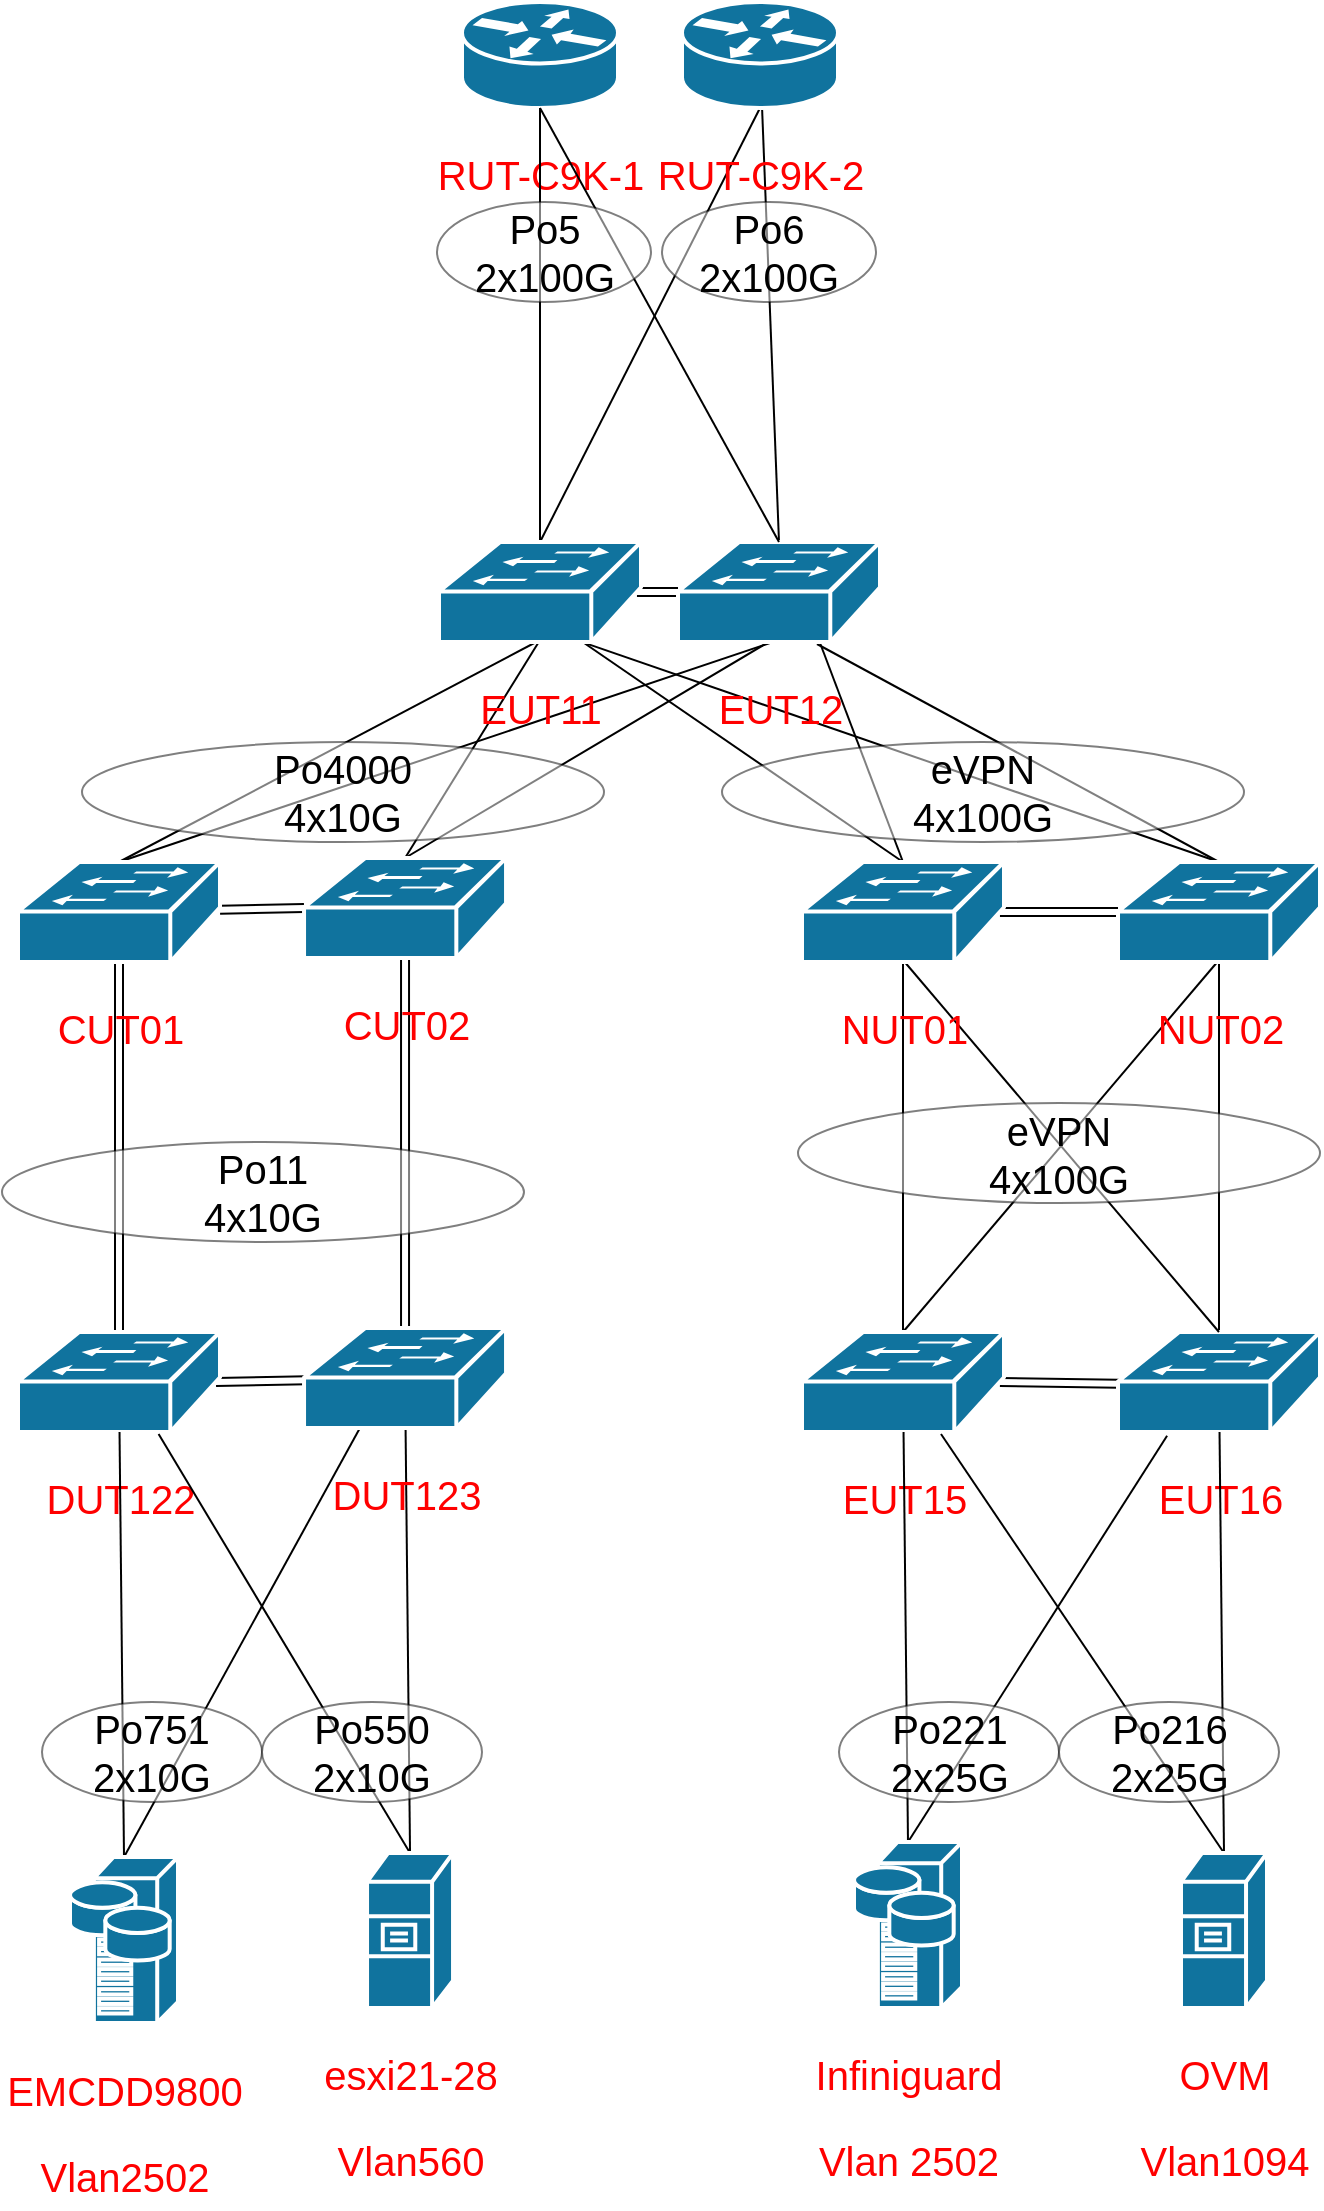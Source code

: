 <mxfile version="20.8.6" type="github">
  <diagram id="6a731a19-8d31-9384-78a2-239565b7b9f0" name="Page-1">
    <mxGraphModel dx="1912" dy="2361" grid="1" gridSize="10" guides="1" tooltips="1" connect="1" arrows="1" fold="1" page="1" pageScale="1" pageWidth="827" pageHeight="1169" background="none" math="0" shadow="0">
      <root>
        <mxCell id="0" />
        <mxCell id="1" parent="0" />
        <mxCell id="-csYpBsCqHvFZOswOHY8-2287" style="edgeStyle=none;shape=link;rounded=0;orthogonalLoop=1;jettySize=auto;html=1;entryX=0.078;entryY=0.52;entryDx=0;entryDy=0;entryPerimeter=0;fontSize=20;endArrow=none;endFill=0;exitX=0.98;exitY=0.5;exitDx=0;exitDy=0;exitPerimeter=0;fontColor=#FF0000;" edge="1" parent="1" source="-csYpBsCqHvFZOswOHY8-2257" target="-csYpBsCqHvFZOswOHY8-2261">
          <mxGeometry relative="1" as="geometry">
            <mxPoint x="230" y="-472" as="sourcePoint" />
          </mxGeometry>
        </mxCell>
        <mxCell id="-csYpBsCqHvFZOswOHY8-2292" style="edgeStyle=none;rounded=0;orthogonalLoop=1;jettySize=auto;html=1;exitX=0.5;exitY=0;exitDx=0;exitDy=0;exitPerimeter=0;fontSize=20;endArrow=none;endFill=0;shape=link;entryX=0.5;entryY=0.98;entryDx=0;entryDy=0;entryPerimeter=0;fontColor=#FF0000;" edge="1" parent="1" source="-csYpBsCqHvFZOswOHY8-2257" target="-csYpBsCqHvFZOswOHY8-2271">
          <mxGeometry relative="1" as="geometry">
            <mxPoint x="148.333" y="-670" as="targetPoint" />
          </mxGeometry>
        </mxCell>
        <mxCell id="-csYpBsCqHvFZOswOHY8-2257" value="&lt;font style=&quot;font-size: 20px;&quot;&gt;DUT122&lt;/font&gt;" style="shape=mxgraph.cisco.switches.workgroup_switch;html=1;dashed=0;fillColor=#10739E;strokeColor=#ffffff;strokeWidth=2;verticalLabelPosition=bottom;verticalAlign=top;fontFamily=Helvetica;fontSize=36;fontColor=#FF0000;" vertex="1" parent="1">
          <mxGeometry x="98" y="-495" width="101" height="50" as="geometry" />
        </mxCell>
        <mxCell id="-csYpBsCqHvFZOswOHY8-2258" value="&lt;font style=&quot;font-size: 20px;&quot;&gt;RUT-C9K-1&lt;/font&gt;" style="shape=mxgraph.cisco.routers.router;html=1;dashed=0;fillColor=#10739E;strokeColor=#ffffff;strokeWidth=2;verticalLabelPosition=bottom;verticalAlign=top;fontFamily=Helvetica;fontSize=36;fontColor=#FF0000;" vertex="1" parent="1">
          <mxGeometry x="320" y="-1160" width="78" height="53" as="geometry" />
        </mxCell>
        <mxCell id="-csYpBsCqHvFZOswOHY8-2295" style="edgeStyle=none;rounded=0;orthogonalLoop=1;jettySize=auto;html=1;exitX=0.5;exitY=0;exitDx=0;exitDy=0;exitPerimeter=0;fontSize=20;endArrow=none;endFill=0;fontColor=#FF0000;" edge="1" parent="1" source="-csYpBsCqHvFZOswOHY8-2259" target="-csYpBsCqHvFZOswOHY8-2261">
          <mxGeometry relative="1" as="geometry" />
        </mxCell>
        <mxCell id="-csYpBsCqHvFZOswOHY8-2297" style="edgeStyle=none;rounded=0;orthogonalLoop=1;jettySize=auto;html=1;exitX=0.5;exitY=0;exitDx=0;exitDy=0;exitPerimeter=0;entryX=0.696;entryY=1.02;entryDx=0;entryDy=0;entryPerimeter=0;fontSize=20;endArrow=none;endFill=0;fontColor=#FF0000;" edge="1" parent="1" source="-csYpBsCqHvFZOswOHY8-2259" target="-csYpBsCqHvFZOswOHY8-2257">
          <mxGeometry relative="1" as="geometry" />
        </mxCell>
        <mxCell id="-csYpBsCqHvFZOswOHY8-2259" value="&lt;font style=&quot;font-size: 20px;&quot;&gt;esxi21-28&lt;br&gt;Vlan560&lt;br&gt;&lt;/font&gt;" style="shape=mxgraph.cisco.servers.file_server;html=1;dashed=0;fillColor=#10739E;strokeColor=#ffffff;strokeWidth=2;verticalLabelPosition=bottom;verticalAlign=top;fontFamily=Helvetica;fontSize=36;fontColor=#FF0000;" vertex="1" parent="1">
          <mxGeometry x="272.52" y="-234.5" width="43" height="77.5" as="geometry" />
        </mxCell>
        <mxCell id="-csYpBsCqHvFZOswOHY8-2294" style="edgeStyle=none;rounded=0;orthogonalLoop=1;jettySize=auto;html=1;exitX=0.5;exitY=0;exitDx=0;exitDy=0;exitPerimeter=0;fontSize=20;endArrow=none;endFill=0;fontColor=#FF0000;" edge="1" parent="1" source="-csYpBsCqHvFZOswOHY8-2260" target="-csYpBsCqHvFZOswOHY8-2257">
          <mxGeometry relative="1" as="geometry" />
        </mxCell>
        <mxCell id="-csYpBsCqHvFZOswOHY8-2296" style="edgeStyle=none;rounded=0;orthogonalLoop=1;jettySize=auto;html=1;exitX=0.5;exitY=0;exitDx=0;exitDy=0;exitPerimeter=0;entryX=0.276;entryY=1.003;entryDx=0;entryDy=0;entryPerimeter=0;fontSize=20;endArrow=none;endFill=0;fontColor=#FF0000;" edge="1" parent="1" source="-csYpBsCqHvFZOswOHY8-2260" target="-csYpBsCqHvFZOswOHY8-2261">
          <mxGeometry relative="1" as="geometry" />
        </mxCell>
        <mxCell id="-csYpBsCqHvFZOswOHY8-2260" value="&lt;font style=&quot;font-size: 20px;&quot;&gt;EMCDD9800&lt;br&gt;Vlan2502&lt;br&gt;&lt;/font&gt;" style="shape=mxgraph.cisco.servers.storage_server;html=1;dashed=0;fillColor=#10739E;strokeColor=#ffffff;strokeWidth=2;verticalLabelPosition=bottom;verticalAlign=top;fontFamily=Helvetica;fontSize=36;fontColor=#FF0000;" vertex="1" parent="1">
          <mxGeometry x="124" y="-232.5" width="54" height="83" as="geometry" />
        </mxCell>
        <mxCell id="-csYpBsCqHvFZOswOHY8-2293" style="edgeStyle=none;shape=link;rounded=0;orthogonalLoop=1;jettySize=auto;html=1;exitX=0.5;exitY=0;exitDx=0;exitDy=0;exitPerimeter=0;fontSize=20;endArrow=none;endFill=0;fontColor=#FF0000;" edge="1" parent="1" source="-csYpBsCqHvFZOswOHY8-2261" target="-csYpBsCqHvFZOswOHY8-2272">
          <mxGeometry relative="1" as="geometry" />
        </mxCell>
        <mxCell id="-csYpBsCqHvFZOswOHY8-2261" value="&lt;span style=&quot;font-size: 20px;&quot;&gt;DUT123&lt;/span&gt;" style="shape=mxgraph.cisco.switches.workgroup_switch;html=1;dashed=0;fillColor=#10739E;strokeColor=#ffffff;strokeWidth=2;verticalLabelPosition=bottom;verticalAlign=top;fontFamily=Helvetica;fontSize=36;fontColor=#FF0000;" vertex="1" parent="1">
          <mxGeometry x="241.02" y="-497" width="101" height="50" as="geometry" />
        </mxCell>
        <mxCell id="-csYpBsCqHvFZOswOHY8-2286" style="edgeStyle=none;shape=link;rounded=0;orthogonalLoop=1;jettySize=auto;html=1;exitX=0.98;exitY=0.5;exitDx=0;exitDy=0;exitPerimeter=0;entryX=0.086;entryY=0.52;entryDx=0;entryDy=0;entryPerimeter=0;fontSize=20;endArrow=none;endFill=0;fontColor=#FF0000;" edge="1" parent="1" source="-csYpBsCqHvFZOswOHY8-2263" target="-csYpBsCqHvFZOswOHY8-2264">
          <mxGeometry relative="1" as="geometry" />
        </mxCell>
        <mxCell id="-csYpBsCqHvFZOswOHY8-2303" style="edgeStyle=none;rounded=0;orthogonalLoop=1;jettySize=auto;html=1;exitX=0.5;exitY=0;exitDx=0;exitDy=0;exitPerimeter=0;entryX=0.5;entryY=0.98;entryDx=0;entryDy=0;entryPerimeter=0;fontSize=20;endArrow=none;endFill=0;fontColor=#FF0000;" edge="1" parent="1" source="-csYpBsCqHvFZOswOHY8-2263" target="-csYpBsCqHvFZOswOHY8-2268">
          <mxGeometry relative="1" as="geometry" />
        </mxCell>
        <mxCell id="-csYpBsCqHvFZOswOHY8-2304" style="edgeStyle=none;rounded=0;orthogonalLoop=1;jettySize=auto;html=1;exitX=0.5;exitY=0;exitDx=0;exitDy=0;exitPerimeter=0;entryX=0.5;entryY=0.98;entryDx=0;entryDy=0;entryPerimeter=0;fontSize=20;endArrow=none;endFill=0;fontColor=#FF0000;" edge="1" parent="1" source="-csYpBsCqHvFZOswOHY8-2263" target="-csYpBsCqHvFZOswOHY8-2267">
          <mxGeometry relative="1" as="geometry" />
        </mxCell>
        <mxCell id="-csYpBsCqHvFZOswOHY8-2263" value="&lt;font style=&quot;font-size: 20px;&quot;&gt;EUT15&lt;/font&gt;" style="shape=mxgraph.cisco.switches.workgroup_switch;html=1;dashed=0;fillColor=#10739E;strokeColor=#ffffff;strokeWidth=2;verticalLabelPosition=bottom;verticalAlign=top;fontFamily=Helvetica;fontSize=36;fontColor=#FF0000;" vertex="1" parent="1">
          <mxGeometry x="490" y="-495" width="101" height="50" as="geometry" />
        </mxCell>
        <mxCell id="-csYpBsCqHvFZOswOHY8-2306" style="edgeStyle=none;rounded=0;orthogonalLoop=1;jettySize=auto;html=1;exitX=0.5;exitY=0;exitDx=0;exitDy=0;exitPerimeter=0;fontSize=20;endArrow=none;endFill=0;fontColor=#FF0000;" edge="1" parent="1" source="-csYpBsCqHvFZOswOHY8-2264" target="-csYpBsCqHvFZOswOHY8-2268">
          <mxGeometry relative="1" as="geometry" />
        </mxCell>
        <mxCell id="-csYpBsCqHvFZOswOHY8-2264" value="&lt;span style=&quot;font-size: 20px;&quot;&gt;EUT16&lt;/span&gt;" style="shape=mxgraph.cisco.switches.workgroup_switch;html=1;dashed=0;fillColor=#10739E;strokeColor=#ffffff;strokeWidth=2;verticalLabelPosition=bottom;verticalAlign=top;fontFamily=Helvetica;fontSize=36;fontColor=#FF0000;" vertex="1" parent="1">
          <mxGeometry x="648" y="-495" width="101" height="50" as="geometry" />
        </mxCell>
        <mxCell id="-csYpBsCqHvFZOswOHY8-2307" style="edgeStyle=none;rounded=0;orthogonalLoop=1;jettySize=auto;html=1;exitX=0.5;exitY=0;exitDx=0;exitDy=0;exitPerimeter=0;fontSize=20;endArrow=none;endFill=0;fontColor=#FF0000;" edge="1" parent="1" source="-csYpBsCqHvFZOswOHY8-2265" target="-csYpBsCqHvFZOswOHY8-2263">
          <mxGeometry relative="1" as="geometry" />
        </mxCell>
        <mxCell id="-csYpBsCqHvFZOswOHY8-2308" style="edgeStyle=none;rounded=0;orthogonalLoop=1;jettySize=auto;html=1;exitX=0.5;exitY=0;exitDx=0;exitDy=0;exitPerimeter=0;entryX=0.243;entryY=1.037;entryDx=0;entryDy=0;entryPerimeter=0;fontSize=20;endArrow=none;endFill=0;fontColor=#FF0000;" edge="1" parent="1" source="-csYpBsCqHvFZOswOHY8-2265" target="-csYpBsCqHvFZOswOHY8-2264">
          <mxGeometry relative="1" as="geometry" />
        </mxCell>
        <mxCell id="-csYpBsCqHvFZOswOHY8-2265" value="&lt;font style=&quot;font-size: 20px;&quot;&gt;Infiniguard&lt;br&gt;Vlan 2502&lt;br&gt;&lt;/font&gt;" style="shape=mxgraph.cisco.servers.storage_server;html=1;dashed=0;fillColor=#10739E;strokeColor=#ffffff;strokeWidth=2;verticalLabelPosition=bottom;verticalAlign=top;fontFamily=Helvetica;fontSize=36;fontColor=#FF0000;" vertex="1" parent="1">
          <mxGeometry x="516" y="-240" width="54" height="83" as="geometry" />
        </mxCell>
        <mxCell id="-csYpBsCqHvFZOswOHY8-2309" style="edgeStyle=none;rounded=0;orthogonalLoop=1;jettySize=auto;html=1;entryX=0.688;entryY=1.02;entryDx=0;entryDy=0;entryPerimeter=0;fontSize=20;endArrow=none;endFill=0;exitX=0.5;exitY=0;exitDx=0;exitDy=0;exitPerimeter=0;fontColor=#FF0000;" edge="1" parent="1" source="-csYpBsCqHvFZOswOHY8-2266" target="-csYpBsCqHvFZOswOHY8-2263">
          <mxGeometry relative="1" as="geometry">
            <mxPoint x="702" y="-372" as="sourcePoint" />
          </mxGeometry>
        </mxCell>
        <mxCell id="-csYpBsCqHvFZOswOHY8-2310" style="edgeStyle=none;rounded=0;orthogonalLoop=1;jettySize=auto;html=1;exitX=0.5;exitY=0;exitDx=0;exitDy=0;exitPerimeter=0;fontSize=20;endArrow=none;endFill=0;fontColor=#FF0000;" edge="1" parent="1" source="-csYpBsCqHvFZOswOHY8-2266" target="-csYpBsCqHvFZOswOHY8-2264">
          <mxGeometry relative="1" as="geometry" />
        </mxCell>
        <mxCell id="-csYpBsCqHvFZOswOHY8-2266" value="&lt;span style=&quot;font-size: 20px;&quot;&gt;OVM&lt;br&gt;Vlan1094&lt;br&gt;&lt;/span&gt;" style="shape=mxgraph.cisco.servers.file_server;html=1;dashed=0;fillColor=#10739E;strokeColor=#ffffff;strokeWidth=2;verticalLabelPosition=bottom;verticalAlign=top;fontFamily=Helvetica;fontSize=36;fontColor=#FF0000;" vertex="1" parent="1">
          <mxGeometry x="679.5" y="-234.5" width="43" height="77.5" as="geometry" />
        </mxCell>
        <mxCell id="-csYpBsCqHvFZOswOHY8-2285" style="edgeStyle=none;shape=link;rounded=0;orthogonalLoop=1;jettySize=auto;html=1;exitX=0.98;exitY=0.5;exitDx=0;exitDy=0;exitPerimeter=0;entryX=0;entryY=0.5;entryDx=0;entryDy=0;entryPerimeter=0;fontSize=20;endArrow=none;endFill=0;fontColor=#FF0000;" edge="1" parent="1" source="-csYpBsCqHvFZOswOHY8-2267" target="-csYpBsCqHvFZOswOHY8-2268">
          <mxGeometry relative="1" as="geometry" />
        </mxCell>
        <mxCell id="-csYpBsCqHvFZOswOHY8-2299" style="edgeStyle=none;rounded=0;orthogonalLoop=1;jettySize=auto;html=1;exitX=0.5;exitY=0;exitDx=0;exitDy=0;exitPerimeter=0;entryX=0.713;entryY=1.003;entryDx=0;entryDy=0;entryPerimeter=0;fontSize=20;endArrow=none;endFill=0;fontColor=#FF0000;" edge="1" parent="1" source="-csYpBsCqHvFZOswOHY8-2267" target="-csYpBsCqHvFZOswOHY8-2273">
          <mxGeometry relative="1" as="geometry" />
        </mxCell>
        <mxCell id="-csYpBsCqHvFZOswOHY8-2301" style="edgeStyle=none;rounded=0;orthogonalLoop=1;jettySize=auto;html=1;exitX=0.5;exitY=0;exitDx=0;exitDy=0;exitPerimeter=0;entryX=0.705;entryY=1.02;entryDx=0;entryDy=0;entryPerimeter=0;fontSize=20;endArrow=none;endFill=0;fontColor=#FF0000;" edge="1" parent="1" source="-csYpBsCqHvFZOswOHY8-2267" target="-csYpBsCqHvFZOswOHY8-2274">
          <mxGeometry relative="1" as="geometry" />
        </mxCell>
        <mxCell id="-csYpBsCqHvFZOswOHY8-2305" style="edgeStyle=none;rounded=0;orthogonalLoop=1;jettySize=auto;html=1;exitX=0.5;exitY=0.98;exitDx=0;exitDy=0;exitPerimeter=0;entryX=0.5;entryY=0;entryDx=0;entryDy=0;entryPerimeter=0;fontSize=20;endArrow=none;endFill=0;fontColor=#FF0000;" edge="1" parent="1" source="-csYpBsCqHvFZOswOHY8-2267" target="-csYpBsCqHvFZOswOHY8-2264">
          <mxGeometry relative="1" as="geometry" />
        </mxCell>
        <mxCell id="-csYpBsCqHvFZOswOHY8-2267" value="&lt;span style=&quot;font-size: 20px;&quot;&gt;NUT01&lt;/span&gt;" style="shape=mxgraph.cisco.switches.workgroup_switch;html=1;dashed=0;fillColor=#10739E;strokeColor=#ffffff;strokeWidth=2;verticalLabelPosition=bottom;verticalAlign=top;fontFamily=Helvetica;fontSize=36;fontColor=#FF0000;" vertex="1" parent="1">
          <mxGeometry x="490" y="-730" width="101" height="50" as="geometry" />
        </mxCell>
        <mxCell id="-csYpBsCqHvFZOswOHY8-2300" style="edgeStyle=none;rounded=0;orthogonalLoop=1;jettySize=auto;html=1;exitX=0.5;exitY=0;exitDx=0;exitDy=0;exitPerimeter=0;fontSize=20;endArrow=none;endFill=0;entryX=0.724;entryY=1.011;entryDx=0;entryDy=0;entryPerimeter=0;fontColor=#FF0000;" edge="1" parent="1" source="-csYpBsCqHvFZOswOHY8-2268" target="-csYpBsCqHvFZOswOHY8-2273">
          <mxGeometry relative="1" as="geometry">
            <mxPoint x="390" y="-800" as="targetPoint" />
          </mxGeometry>
        </mxCell>
        <mxCell id="-csYpBsCqHvFZOswOHY8-2302" style="edgeStyle=none;rounded=0;orthogonalLoop=1;jettySize=auto;html=1;exitX=0.5;exitY=0;exitDx=0;exitDy=0;exitPerimeter=0;entryX=0.688;entryY=1.02;entryDx=0;entryDy=0;entryPerimeter=0;fontSize=20;endArrow=none;endFill=0;fontColor=#FF0000;" edge="1" parent="1" source="-csYpBsCqHvFZOswOHY8-2268" target="-csYpBsCqHvFZOswOHY8-2274">
          <mxGeometry relative="1" as="geometry" />
        </mxCell>
        <mxCell id="-csYpBsCqHvFZOswOHY8-2268" value="&lt;span style=&quot;font-size: 20px;&quot;&gt;NUT02&lt;/span&gt;" style="shape=mxgraph.cisco.switches.workgroup_switch;html=1;dashed=0;fillColor=#10739E;strokeColor=#ffffff;strokeWidth=2;verticalLabelPosition=bottom;verticalAlign=top;fontFamily=Helvetica;fontSize=36;fontColor=#FF0000;" vertex="1" parent="1">
          <mxGeometry x="648" y="-730" width="101" height="50" as="geometry" />
        </mxCell>
        <mxCell id="-csYpBsCqHvFZOswOHY8-2284" style="edgeStyle=none;shape=link;rounded=0;orthogonalLoop=1;jettySize=auto;html=1;entryX=0;entryY=0.5;entryDx=0;entryDy=0;entryPerimeter=0;fontSize=20;endArrow=none;endFill=0;fontColor=#FF0000;" edge="1" parent="1" source="-csYpBsCqHvFZOswOHY8-2271" target="-csYpBsCqHvFZOswOHY8-2272">
          <mxGeometry relative="1" as="geometry">
            <mxPoint x="230.0" y="-707" as="sourcePoint" />
          </mxGeometry>
        </mxCell>
        <mxCell id="-csYpBsCqHvFZOswOHY8-2288" style="edgeStyle=none;rounded=0;orthogonalLoop=1;jettySize=auto;html=1;exitX=0.5;exitY=0;exitDx=0;exitDy=0;exitPerimeter=0;fontSize=20;endArrow=none;endFill=0;entryX=0.5;entryY=0.98;entryDx=0;entryDy=0;entryPerimeter=0;fontColor=#FF0000;" edge="1" parent="1" source="-csYpBsCqHvFZOswOHY8-2271" target="-csYpBsCqHvFZOswOHY8-2273">
          <mxGeometry relative="1" as="geometry">
            <mxPoint x="318" y="-803" as="targetPoint" />
          </mxGeometry>
        </mxCell>
        <mxCell id="-csYpBsCqHvFZOswOHY8-2290" style="edgeStyle=none;rounded=0;orthogonalLoop=1;jettySize=auto;html=1;exitX=0.5;exitY=0;exitDx=0;exitDy=0;exitPerimeter=0;entryX=0.5;entryY=0.98;entryDx=0;entryDy=0;entryPerimeter=0;fontSize=20;endArrow=none;endFill=0;fontColor=#FF0000;" edge="1" parent="1" source="-csYpBsCqHvFZOswOHY8-2271" target="-csYpBsCqHvFZOswOHY8-2274">
          <mxGeometry relative="1" as="geometry" />
        </mxCell>
        <mxCell id="-csYpBsCqHvFZOswOHY8-2271" value="&lt;font style=&quot;font-size: 20px;&quot;&gt;CUT01&lt;/font&gt;" style="shape=mxgraph.cisco.switches.workgroup_switch;html=1;dashed=0;fillColor=#10739E;strokeColor=#ffffff;strokeWidth=2;verticalLabelPosition=bottom;verticalAlign=top;fontFamily=Helvetica;fontSize=36;fontColor=#FF0000;" vertex="1" parent="1">
          <mxGeometry x="98" y="-730" width="101" height="50" as="geometry" />
        </mxCell>
        <mxCell id="-csYpBsCqHvFZOswOHY8-2289" style="edgeStyle=none;rounded=0;orthogonalLoop=1;jettySize=auto;html=1;exitX=0.5;exitY=0;exitDx=0;exitDy=0;exitPerimeter=0;entryX=0.5;entryY=0.98;entryDx=0;entryDy=0;entryPerimeter=0;fontSize=20;endArrow=none;endFill=0;fontColor=#FF0000;" edge="1" parent="1" source="-csYpBsCqHvFZOswOHY8-2272" target="-csYpBsCqHvFZOswOHY8-2273">
          <mxGeometry relative="1" as="geometry" />
        </mxCell>
        <mxCell id="-csYpBsCqHvFZOswOHY8-2291" style="edgeStyle=none;rounded=0;orthogonalLoop=1;jettySize=auto;html=1;exitX=0.5;exitY=0;exitDx=0;exitDy=0;exitPerimeter=0;entryX=0.432;entryY=1.02;entryDx=0;entryDy=0;entryPerimeter=0;fontSize=20;endArrow=none;endFill=0;fontColor=#FF0000;" edge="1" parent="1" source="-csYpBsCqHvFZOswOHY8-2272" target="-csYpBsCqHvFZOswOHY8-2274">
          <mxGeometry relative="1" as="geometry" />
        </mxCell>
        <mxCell id="-csYpBsCqHvFZOswOHY8-2272" value="&lt;span style=&quot;font-size: 20px;&quot;&gt;CUT02&lt;/span&gt;" style="shape=mxgraph.cisco.switches.workgroup_switch;html=1;dashed=0;fillColor=#10739E;strokeColor=#ffffff;strokeWidth=2;verticalLabelPosition=bottom;verticalAlign=top;fontFamily=Helvetica;fontSize=36;fontColor=#FF0000;" vertex="1" parent="1">
          <mxGeometry x="241.02" y="-732" width="101" height="50" as="geometry" />
        </mxCell>
        <mxCell id="-csYpBsCqHvFZOswOHY8-2276" style="edgeStyle=orthogonalEdgeStyle;rounded=0;orthogonalLoop=1;jettySize=auto;html=1;exitX=0.5;exitY=0;exitDx=0;exitDy=0;exitPerimeter=0;fontSize=20;endArrow=none;endFill=0;fontColor=#FF0000;" edge="1" parent="1" source="-csYpBsCqHvFZOswOHY8-2273" target="-csYpBsCqHvFZOswOHY8-2258">
          <mxGeometry relative="1" as="geometry" />
        </mxCell>
        <mxCell id="-csYpBsCqHvFZOswOHY8-2277" style="rounded=0;orthogonalLoop=1;jettySize=auto;html=1;exitX=0.5;exitY=0;exitDx=0;exitDy=0;exitPerimeter=0;entryX=0.5;entryY=1;entryDx=0;entryDy=0;entryPerimeter=0;fontSize=20;endArrow=none;endFill=0;fontColor=#FF0000;" edge="1" parent="1" source="-csYpBsCqHvFZOswOHY8-2273" target="-csYpBsCqHvFZOswOHY8-2275">
          <mxGeometry relative="1" as="geometry" />
        </mxCell>
        <mxCell id="-csYpBsCqHvFZOswOHY8-2283" style="edgeStyle=none;rounded=0;orthogonalLoop=1;jettySize=auto;html=1;exitX=0.98;exitY=0.5;exitDx=0;exitDy=0;exitPerimeter=0;entryX=0;entryY=0.5;entryDx=0;entryDy=0;entryPerimeter=0;fontSize=20;endArrow=none;endFill=0;shape=link;fontColor=#FF0000;" edge="1" parent="1" source="-csYpBsCqHvFZOswOHY8-2273" target="-csYpBsCqHvFZOswOHY8-2274">
          <mxGeometry relative="1" as="geometry" />
        </mxCell>
        <mxCell id="-csYpBsCqHvFZOswOHY8-2273" value="&lt;span style=&quot;font-size: 20px;&quot;&gt;EUT11&lt;/span&gt;" style="shape=mxgraph.cisco.switches.workgroup_switch;html=1;dashed=0;fillColor=#10739E;strokeColor=#ffffff;strokeWidth=2;verticalLabelPosition=bottom;verticalAlign=top;fontFamily=Helvetica;fontSize=36;fontColor=#FF0000;" vertex="1" parent="1">
          <mxGeometry x="308.5" y="-890" width="101" height="50" as="geometry" />
        </mxCell>
        <mxCell id="-csYpBsCqHvFZOswOHY8-2280" style="edgeStyle=none;rounded=0;orthogonalLoop=1;jettySize=auto;html=1;exitX=0.5;exitY=0;exitDx=0;exitDy=0;exitPerimeter=0;fontSize=20;endArrow=none;endFill=0;fontColor=#FF0000;" edge="1" parent="1" source="-csYpBsCqHvFZOswOHY8-2274" target="-csYpBsCqHvFZOswOHY8-2275">
          <mxGeometry relative="1" as="geometry" />
        </mxCell>
        <mxCell id="-csYpBsCqHvFZOswOHY8-2274" value="&lt;span style=&quot;font-size: 20px;&quot;&gt;EUT12&lt;/span&gt;" style="shape=mxgraph.cisco.switches.workgroup_switch;html=1;dashed=0;fillColor=#10739E;strokeColor=#ffffff;strokeWidth=2;verticalLabelPosition=bottom;verticalAlign=top;fontFamily=Helvetica;fontSize=36;fontColor=#FF0000;" vertex="1" parent="1">
          <mxGeometry x="428" y="-890" width="101" height="50" as="geometry" />
        </mxCell>
        <mxCell id="-csYpBsCqHvFZOswOHY8-2275" value="&lt;font style=&quot;font-size: 20px;&quot;&gt;RUT-C9K-2&lt;/font&gt;" style="shape=mxgraph.cisco.routers.router;html=1;dashed=0;fillColor=#10739E;strokeColor=#ffffff;strokeWidth=2;verticalLabelPosition=bottom;verticalAlign=top;fontFamily=Helvetica;fontSize=36;fontColor=#FF0000;" vertex="1" parent="1">
          <mxGeometry x="430" y="-1160" width="78" height="53" as="geometry" />
        </mxCell>
        <mxCell id="-csYpBsCqHvFZOswOHY8-2312" value="Po11&lt;br&gt;4x10G" style="ellipse;whiteSpace=wrap;html=1;fontSize=20;opacity=50;fontColor=#000000;" vertex="1" parent="1">
          <mxGeometry x="90" y="-590" width="261" height="50" as="geometry" />
        </mxCell>
        <mxCell id="-csYpBsCqHvFZOswOHY8-2313" value="Po751&lt;br&gt;2x10G" style="ellipse;whiteSpace=wrap;html=1;fontSize=20;opacity=50;fontColor=#000000;" vertex="1" parent="1">
          <mxGeometry x="110" y="-310" width="110" height="50" as="geometry" />
        </mxCell>
        <mxCell id="-csYpBsCqHvFZOswOHY8-2314" value="Po550&lt;br&gt;2x10G" style="ellipse;whiteSpace=wrap;html=1;fontSize=20;opacity=50;fontColor=#000000;" vertex="1" parent="1">
          <mxGeometry x="220" y="-310" width="110" height="50" as="geometry" />
        </mxCell>
        <mxCell id="-csYpBsCqHvFZOswOHY8-2315" value="Po4000&lt;br&gt;4x10G" style="ellipse;whiteSpace=wrap;html=1;fontSize=20;opacity=50;fontColor=#000000;" vertex="1" parent="1">
          <mxGeometry x="130" y="-790" width="261" height="50" as="geometry" />
        </mxCell>
        <mxCell id="-csYpBsCqHvFZOswOHY8-2317" value="" style="edgeStyle=none;rounded=0;orthogonalLoop=1;jettySize=auto;html=1;exitX=0.5;exitY=0;exitDx=0;exitDy=0;exitPerimeter=0;fontSize=20;endArrow=none;endFill=0;entryX=0.5;entryY=1;entryDx=0;entryDy=0;entryPerimeter=0;fontColor=#FF0000;" edge="1" parent="1" source="-csYpBsCqHvFZOswOHY8-2274" target="-csYpBsCqHvFZOswOHY8-2258">
          <mxGeometry relative="1" as="geometry">
            <mxPoint x="478.5" y="-890" as="sourcePoint" />
            <mxPoint x="370" y="-1060" as="targetPoint" />
          </mxGeometry>
        </mxCell>
        <mxCell id="-csYpBsCqHvFZOswOHY8-2316" value="Po5&lt;br&gt;2x100G" style="ellipse;whiteSpace=wrap;html=1;fontSize=20;opacity=50;fontColor=#000000;" vertex="1" parent="1">
          <mxGeometry x="307.5" y="-1060" width="107" height="50" as="geometry" />
        </mxCell>
        <mxCell id="-csYpBsCqHvFZOswOHY8-2319" value="Po6&lt;br&gt;2x100G" style="ellipse;whiteSpace=wrap;html=1;fontSize=20;opacity=50;fontColor=#000000;" vertex="1" parent="1">
          <mxGeometry x="420" y="-1060" width="107" height="50" as="geometry" />
        </mxCell>
        <mxCell id="-csYpBsCqHvFZOswOHY8-2320" value="eVPN&lt;br&gt;4x100G" style="ellipse;whiteSpace=wrap;html=1;fontSize=20;opacity=50;fontColor=#000000;" vertex="1" parent="1">
          <mxGeometry x="450" y="-790" width="261" height="50" as="geometry" />
        </mxCell>
        <mxCell id="-csYpBsCqHvFZOswOHY8-2321" value="eVPN&lt;br&gt;4x100G" style="ellipse;whiteSpace=wrap;html=1;fontSize=20;opacity=50;fontColor=#000000;" vertex="1" parent="1">
          <mxGeometry x="488" y="-609.5" width="261" height="50" as="geometry" />
        </mxCell>
        <mxCell id="-csYpBsCqHvFZOswOHY8-2325" value="Po221&lt;br&gt;2x25G" style="ellipse;whiteSpace=wrap;html=1;fontSize=20;opacity=50;fontColor=#000000;" vertex="1" parent="1">
          <mxGeometry x="508.5" y="-310" width="110" height="50" as="geometry" />
        </mxCell>
        <mxCell id="-csYpBsCqHvFZOswOHY8-2326" value="Po216&lt;br style=&quot;border-color: var(--border-color);&quot;&gt;2x25G" style="ellipse;whiteSpace=wrap;html=1;fontSize=20;opacity=50;fontColor=#000000;" vertex="1" parent="1">
          <mxGeometry x="618.5" y="-310" width="110" height="50" as="geometry" />
        </mxCell>
      </root>
    </mxGraphModel>
  </diagram>
</mxfile>
